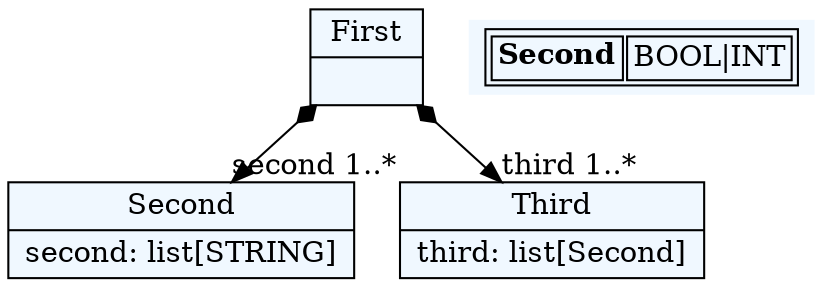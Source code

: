 
    digraph textX {
    fontname = "Bitstream Vera Sans"
    fontsize = 8
    node[
        shape=record,
        style=filled,
        fillcolor=aliceblue
    ]
    nodesep = 0.3
    edge[dir=black,arrowtail=empty]


2306174321456[ label="{First|}"]

2306174191856[ label="{Second|second: list[STRING]\l}"]

2306174233136[ label="{Third|third: list[Second]\l}"]



2306174321456 -> 2306174191856[arrowtail=diamond, dir=both, headlabel="second 1..*"]
2306174321456 -> 2306174233136[arrowtail=diamond, dir=both, headlabel="third 1..*"]
match_rules [ shape=plaintext, label=< <table>
	<tr>
		<td><b>Second</b></td><td>BOOL|INT</td>
	</tr>
</table> >]


}
